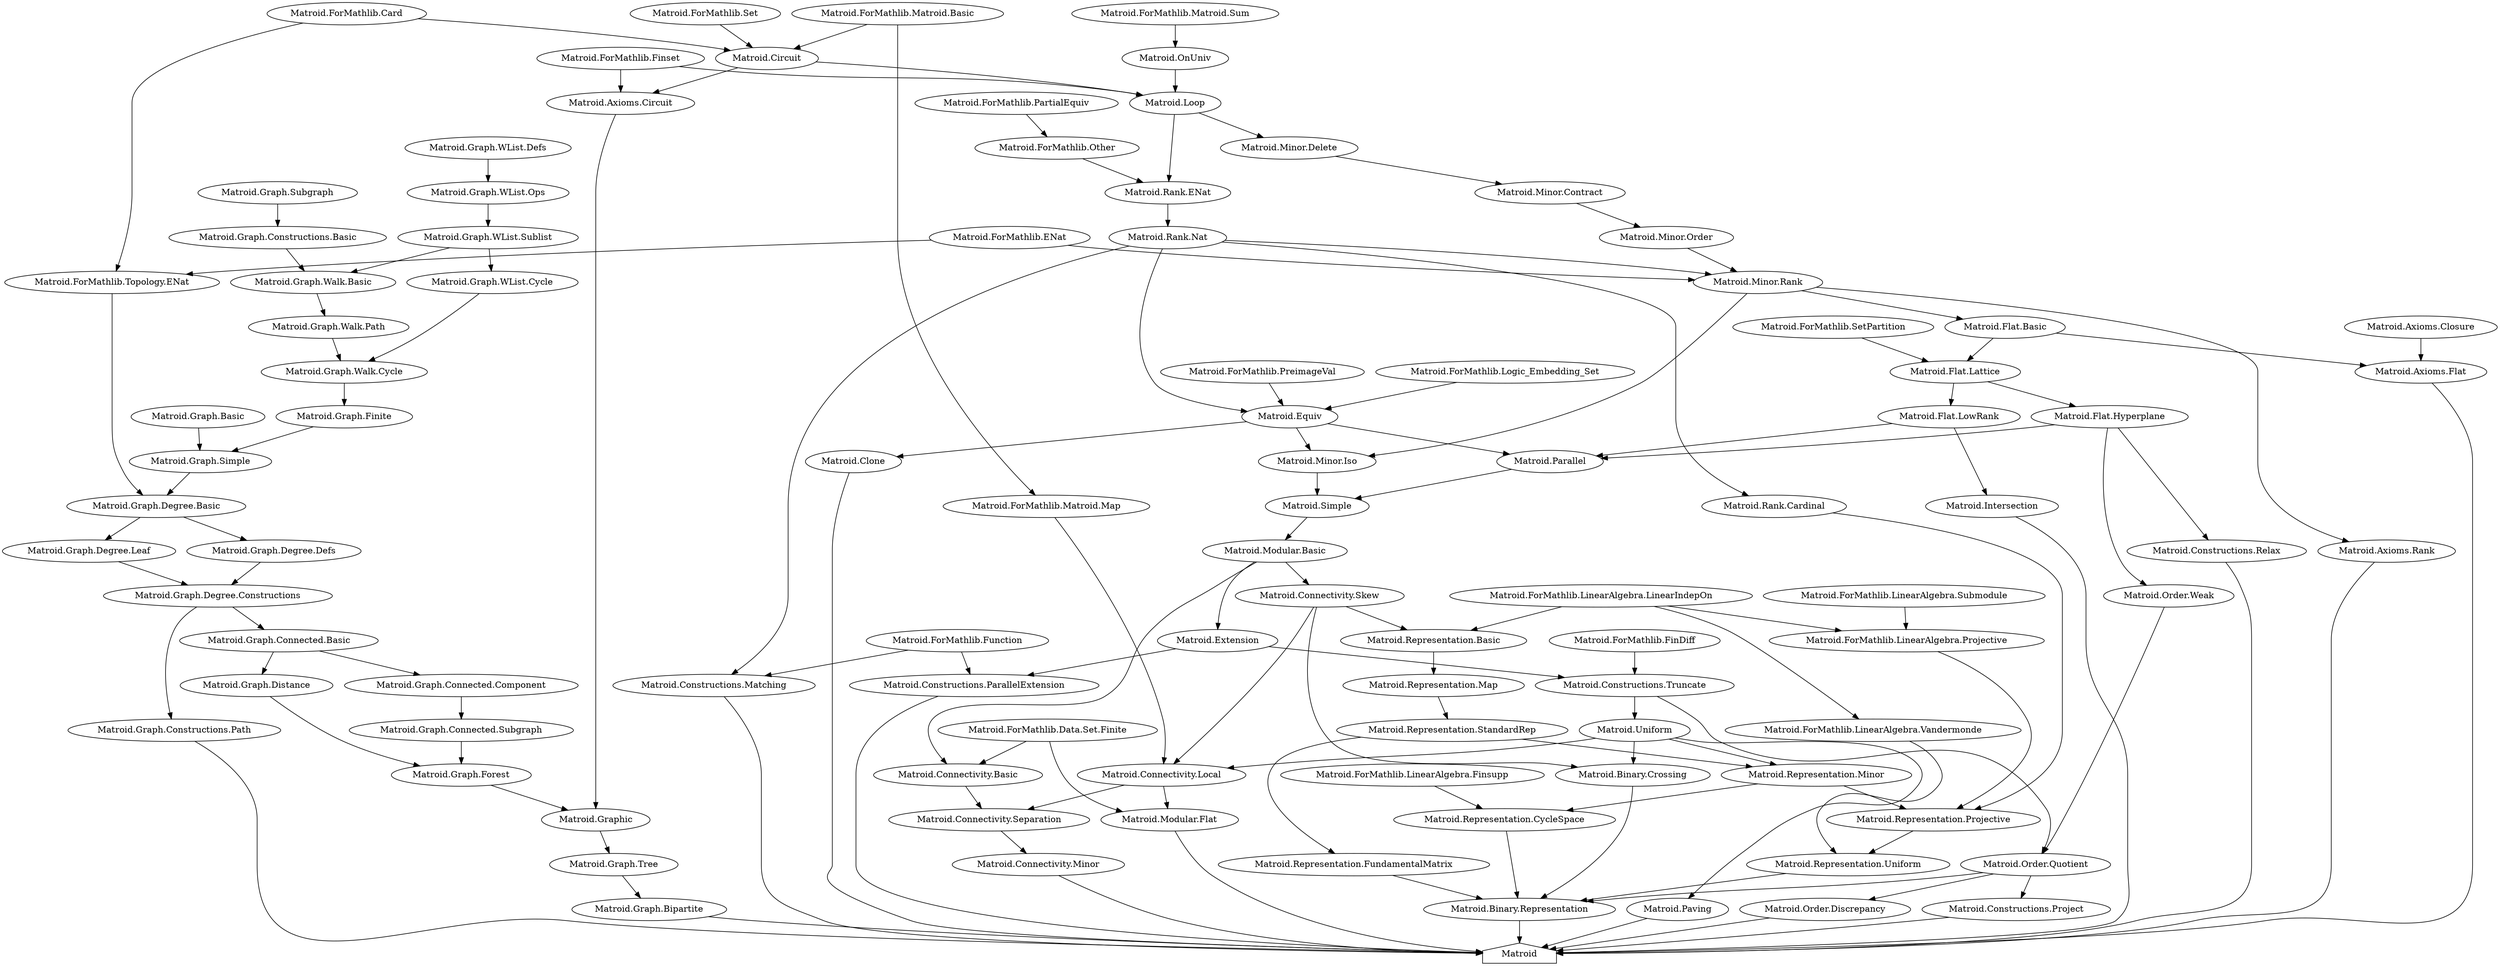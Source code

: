 digraph "import_graph" {
  "Matroid.ForMathlib.Set" [shape=ellipse];
  "Matroid.ForMathlib.Function" [shape=ellipse];
  "Matroid.Constructions.ParallelExtension" [shape=ellipse];
  "Matroid.Extension" -> "Matroid.Constructions.ParallelExtension";
  "Matroid.ForMathlib.Function" -> "Matroid.Constructions.ParallelExtension";
  "Matroid.Constructions.Truncate" [shape=ellipse];
  "Matroid.Extension" -> "Matroid.Constructions.Truncate";
  "Matroid.ForMathlib.FinDiff" -> "Matroid.Constructions.Truncate";
  "Matroid.Loop" [shape=ellipse];
  "Matroid.Circuit" -> "Matroid.Loop";
  "Matroid.ForMathlib.Finset" -> "Matroid.Loop";
  "Matroid.OnUniv" -> "Matroid.Loop";
  "Matroid.Representation.Map" [shape=ellipse];
  "Matroid.Representation.Basic" -> "Matroid.Representation.Map";
  "Matroid.Rank.Cardinal" [shape=ellipse];
  "Matroid.Rank.Nat" -> "Matroid.Rank.Cardinal";
  "Matroid.Graph.Distance" [shape=ellipse];
  "Matroid.Graph.Connected.Basic" -> "Matroid.Graph.Distance";
  "Matroid.Representation.Projective" [shape=ellipse];
  "Matroid.Representation.Minor" -> "Matroid.Representation.Projective";
  "Matroid.Rank.Cardinal" -> "Matroid.Representation.Projective";
  "Matroid.ForMathlib.LinearAlgebra.Projective" -> "Matroid.Representation.Projective";
  "Matroid.Graph.Degree.Defs" [shape=ellipse];
  "Matroid.Graph.Degree.Basic" -> "Matroid.Graph.Degree.Defs";
  "Matroid.Parallel" [shape=ellipse];
  "Matroid.Flat.LowRank" -> "Matroid.Parallel";
  "Matroid.Flat.Hyperplane" -> "Matroid.Parallel";
  "Matroid.Equiv" -> "Matroid.Parallel";
  "Matroid.Connectivity.Separation" [shape=ellipse];
  "Matroid.Connectivity.Basic" -> "Matroid.Connectivity.Separation";
  "Matroid.Connectivity.Local" -> "Matroid.Connectivity.Separation";
  "Matroid.Axioms.Closure" [shape=ellipse];
  "Matroid.ForMathlib.SetPartition" [shape=ellipse];
  "Matroid.Paving" [shape=ellipse];
  "Matroid.Uniform" -> "Matroid.Paving";
  "Matroid.Graph.Degree.Basic" [shape=ellipse];
  "Matroid.Graph.Simple" -> "Matroid.Graph.Degree.Basic";
  "Matroid.ForMathlib.Topology.ENat" -> "Matroid.Graph.Degree.Basic";
  "Matroid.Graph.WList.Defs" [shape=ellipse];
  "Matroid.ForMathlib.Matroid.Map" [shape=ellipse];
  "Matroid.ForMathlib.Matroid.Basic" -> "Matroid.ForMathlib.Matroid.Map";
  "Matroid.Minor.Order" [shape=ellipse];
  "Matroid.Minor.Contract" -> "Matroid.Minor.Order";
  "Matroid.Equiv" [shape=ellipse];
  "Matroid.Rank.Nat" -> "Matroid.Equiv";
  "Matroid.ForMathlib.PreimageVal" -> "Matroid.Equiv";
  "Matroid.ForMathlib.Logic_Embedding_Set" -> "Matroid.Equiv";
  "Matroid.Clone" [shape=ellipse];
  "Matroid.Equiv" -> "Matroid.Clone";
  "Matroid.Graph.WList.Ops" [shape=ellipse];
  "Matroid.Graph.WList.Defs" -> "Matroid.Graph.WList.Ops";
  "Matroid.Graph.Basic" [shape=ellipse];
  "Matroid.Constructions.Relax" [shape=ellipse];
  "Matroid.Flat.Hyperplane" -> "Matroid.Constructions.Relax";
  "Matroid.Minor.Iso" [shape=ellipse];
  "Matroid.Minor.Rank" -> "Matroid.Minor.Iso";
  "Matroid.Equiv" -> "Matroid.Minor.Iso";
  "Matroid.ForMathlib.Logic_Embedding_Set" [shape=ellipse];
  "Matroid.ForMathlib.PreimageVal" [shape=ellipse];
  "Matroid.Intersection" [shape=ellipse];
  "Matroid.Flat.LowRank" -> "Matroid.Intersection";
  "Matroid.Graph.Finite" [shape=ellipse];
  "Matroid.Graph.Walk.Cycle" -> "Matroid.Graph.Finite";
  "Matroid.ForMathlib.Matroid.Basic" [shape=ellipse];
  "Matroid.Representation.Basic" [shape=ellipse];
  "Matroid.Connectivity.Skew" -> "Matroid.Representation.Basic";
  "Matroid.ForMathlib.LinearAlgebra.LinearIndepOn" -> "Matroid.Representation.Basic";
  "Matroid.Extension" [shape=ellipse];
  "Matroid.Modular.Basic" -> "Matroid.Extension";
  "Matroid.Modular.Flat" [shape=ellipse];
  "Matroid.Connectivity.Local" -> "Matroid.Modular.Flat";
  "Matroid.ForMathlib.Data.Set.Finite" -> "Matroid.Modular.Flat";
  "Matroid.ForMathlib.LinearAlgebra.LinearIndepOn" [shape=ellipse];
  "Matroid.ForMathlib.ENat" [shape=ellipse];
  "Matroid.Representation.Minor" [shape=ellipse];
  "Matroid.Representation.StandardRep" -> "Matroid.Representation.Minor";
  "Matroid.Uniform" -> "Matroid.Representation.Minor";
  "Matroid.Graph.Walk.Path" [shape=ellipse];
  "Matroid.Graph.Walk.Basic" -> "Matroid.Graph.Walk.Path";
  "Matroid.Connectivity.Basic" [shape=ellipse];
  "Matroid.Modular.Basic" -> "Matroid.Connectivity.Basic";
  "Matroid.ForMathlib.Data.Set.Finite" -> "Matroid.Connectivity.Basic";
  "Matroid.Flat.Hyperplane" [shape=ellipse];
  "Matroid.Flat.Lattice" -> "Matroid.Flat.Hyperplane";
  "Matroid.Connectivity.Skew" [shape=ellipse];
  "Matroid.Modular.Basic" -> "Matroid.Connectivity.Skew";
  "Matroid.Flat.LowRank" [shape=ellipse];
  "Matroid.Flat.Lattice" -> "Matroid.Flat.LowRank";
  "Matroid.Order.Discrepancy" [shape=ellipse];
  "Matroid.Order.Quotient" -> "Matroid.Order.Discrepancy";
  "Matroid.Representation.CycleSpace" [shape=ellipse];
  "Matroid.Representation.Minor" -> "Matroid.Representation.CycleSpace";
  "Matroid.ForMathlib.LinearAlgebra.Finsupp" -> "Matroid.Representation.CycleSpace";
  "Matroid.Graph.Degree.Constructions" [shape=ellipse];
  "Matroid.Graph.Degree.Defs" -> "Matroid.Graph.Degree.Constructions";
  "Matroid.Graph.Degree.Leaf" -> "Matroid.Graph.Degree.Constructions";
  "Matroid.ForMathlib.FinDiff" [shape=ellipse];
  "Matroid.Minor.Rank" [shape=ellipse];
  "Matroid.Minor.Order" -> "Matroid.Minor.Rank";
  "Matroid.Rank.Nat" -> "Matroid.Minor.Rank";
  "Matroid.ForMathlib.ENat" -> "Matroid.Minor.Rank";
  "Matroid.Order.Weak" [shape=ellipse];
  "Matroid.Flat.Hyperplane" -> "Matroid.Order.Weak";
  "Matroid.Uniform" [shape=ellipse];
  "Matroid.Constructions.Truncate" -> "Matroid.Uniform";
  "Matroid.Graph.Tree" [shape=ellipse];
  "Matroid.Graphic" -> "Matroid.Graph.Tree";
  "Matroid.ForMathlib.Finset" [shape=ellipse];
  "Matroid.ForMathlib.Other" [shape=ellipse];
  "Matroid.ForMathlib.PartialEquiv" -> "Matroid.ForMathlib.Other";
  "Matroid.Connectivity.Local" [shape=ellipse];
  "Matroid.Connectivity.Skew" -> "Matroid.Connectivity.Local";
  "Matroid.ForMathlib.Matroid.Map" -> "Matroid.Connectivity.Local";
  "Matroid.Uniform" -> "Matroid.Connectivity.Local";
  "Matroid.Binary.Crossing" [shape=ellipse];
  "Matroid.Uniform" -> "Matroid.Binary.Crossing";
  "Matroid.Connectivity.Skew" -> "Matroid.Binary.Crossing";
  "Matroid.ForMathlib.Data.Set.Finite" [shape=ellipse];
  "Matroid.Constructions.Matching" [shape=ellipse];
  "Matroid.ForMathlib.Function" -> "Matroid.Constructions.Matching";
  "Matroid.Rank.Nat" -> "Matroid.Constructions.Matching";
  "Matroid.Graph.WList.Cycle" [shape=ellipse];
  "Matroid.Graph.WList.Sublist" -> "Matroid.Graph.WList.Cycle";
  "Matroid.ForMathlib.LinearAlgebra.Finsupp" [shape=ellipse];
  "Matroid.ForMathlib.Matroid.Sum" [shape=ellipse];
  "Matroid.Graph.Constructions.Path" [shape=ellipse];
  "Matroid.Graph.Degree.Constructions" -> "Matroid.Graph.Constructions.Path";
  "Matroid.ForMathlib.Card" [shape=ellipse];
  "Matroid.Graph.Subgraph" [shape=ellipse];
  "Matroid.Graph.Connected.Basic" [shape=ellipse];
  "Matroid.Graph.Degree.Constructions" -> "Matroid.Graph.Connected.Basic";
  "Matroid.ForMathlib.LinearAlgebra.Vandermonde" [shape=ellipse];
  "Matroid.ForMathlib.LinearAlgebra.LinearIndepOn" -> "Matroid.ForMathlib.LinearAlgebra.Vandermonde";
  "Matroid.Rank.ENat" [shape=ellipse];
  "Matroid.Loop" -> "Matroid.Rank.ENat";
  "Matroid.ForMathlib.Other" -> "Matroid.Rank.ENat";
  "Matroid.Flat.Lattice" [shape=ellipse];
  "Matroid.Flat.Basic" -> "Matroid.Flat.Lattice";
  "Matroid.ForMathlib.SetPartition" -> "Matroid.Flat.Lattice";
  "Matroid.Order.Quotient" [shape=ellipse];
  "Matroid.Order.Weak" -> "Matroid.Order.Quotient";
  "Matroid.Constructions.Truncate" -> "Matroid.Order.Quotient";
  "Matroid.Flat.Basic" [shape=ellipse];
  "Matroid.Minor.Rank" -> "Matroid.Flat.Basic";
  "Matroid.Axioms.Circuit" [shape=ellipse];
  "Matroid.ForMathlib.Finset" -> "Matroid.Axioms.Circuit";
  "Matroid.Circuit" -> "Matroid.Axioms.Circuit";
  "Matroid.ForMathlib.Topology.ENat" [shape=ellipse];
  "Matroid.ForMathlib.ENat" -> "Matroid.ForMathlib.Topology.ENat";
  "Matroid.ForMathlib.Card" -> "Matroid.ForMathlib.Topology.ENat";
  "Matroid.ForMathlib.PartialEquiv" [shape=ellipse];
  "Matroid.Graph.WList.Sublist" [shape=ellipse];
  "Matroid.Graph.WList.Ops" -> "Matroid.Graph.WList.Sublist";
  "Matroid.Constructions.Project" [shape=ellipse];
  "Matroid.Order.Quotient" -> "Matroid.Constructions.Project";
  "Matroid.Graph.Forest" [shape=ellipse];
  "Matroid.Graph.Distance" -> "Matroid.Graph.Forest";
  "Matroid.Graph.Connected.Subgraph" -> "Matroid.Graph.Forest";
  "Matroid.Circuit" [shape=ellipse];
  "Matroid.ForMathlib.Card" -> "Matroid.Circuit";
  "Matroid.ForMathlib.Matroid.Basic" -> "Matroid.Circuit";
  "Matroid.ForMathlib.Set" -> "Matroid.Circuit";
  "Matroid.Graphic" [shape=ellipse];
  "Matroid.Axioms.Circuit" -> "Matroid.Graphic";
  "Matroid.Graph.Forest" -> "Matroid.Graphic";
  "Matroid.Representation.Uniform" [shape=ellipse];
  "Matroid.Representation.Projective" -> "Matroid.Representation.Uniform";
  "Matroid.ForMathlib.LinearAlgebra.Vandermonde" -> "Matroid.Representation.Uniform";
  "Matroid.Graph.Connected.Subgraph" [shape=ellipse];
  "Matroid.Graph.Connected.Component" -> "Matroid.Graph.Connected.Subgraph";
  "Matroid.Minor.Contract" [shape=ellipse];
  "Matroid.Minor.Delete" -> "Matroid.Minor.Contract";
  "Matroid.Minor.Delete" [shape=ellipse];
  "Matroid.Loop" -> "Matroid.Minor.Delete";
  "Matroid.Modular.Basic" [shape=ellipse];
  "Matroid.Simple" -> "Matroid.Modular.Basic";
  "Matroid.Rank.Nat" [shape=ellipse];
  "Matroid.Rank.ENat" -> "Matroid.Rank.Nat";
  "Matroid.Graph.Walk.Cycle" [shape=ellipse];
  "Matroid.Graph.Walk.Path" -> "Matroid.Graph.Walk.Cycle";
  "Matroid.Graph.WList.Cycle" -> "Matroid.Graph.Walk.Cycle";
  "Matroid.Connectivity.Minor" [shape=ellipse];
  "Matroid.Connectivity.Separation" -> "Matroid.Connectivity.Minor";
  "Matroid.Graph.Connected.Component" [shape=ellipse];
  "Matroid.Graph.Connected.Basic" -> "Matroid.Graph.Connected.Component";
  "Matroid.Simple" [shape=ellipse];
  "Matroid.Parallel" -> "Matroid.Simple";
  "Matroid.Minor.Iso" -> "Matroid.Simple";
  "Matroid.Representation.FundamentalMatrix" [shape=ellipse];
  "Matroid.Representation.StandardRep" -> "Matroid.Representation.FundamentalMatrix";
  "Matroid.Representation.StandardRep" [shape=ellipse];
  "Matroid.Representation.Map" -> "Matroid.Representation.StandardRep";
  "Matroid" [shape=house];
  "Matroid.Axioms.Flat" -> "Matroid";
  "Matroid.Axioms.Rank" -> "Matroid";
  "Matroid.Binary.Representation" -> "Matroid";
  "Matroid.Clone" -> "Matroid";
  "Matroid.Connectivity.Minor" -> "Matroid";
  "Matroid.Constructions.Matching" -> "Matroid";
  "Matroid.Constructions.ParallelExtension" -> "Matroid";
  "Matroid.Constructions.Project" -> "Matroid";
  "Matroid.Constructions.Relax" -> "Matroid";
  "Matroid.Graph.Bipartite" -> "Matroid";
  "Matroid.Graph.Constructions.Path" -> "Matroid";
  "Matroid.Intersection" -> "Matroid";
  "Matroid.Modular.Flat" -> "Matroid";
  "Matroid.Order.Discrepancy" -> "Matroid";
  "Matroid.Paving" -> "Matroid";
  "Matroid.Binary.Representation" [shape=ellipse];
  "Matroid.Representation.Uniform" -> "Matroid.Binary.Representation";
  "Matroid.Representation.FundamentalMatrix" -> "Matroid.Binary.Representation";
  "Matroid.Representation.CycleSpace" -> "Matroid.Binary.Representation";
  "Matroid.Binary.Crossing" -> "Matroid.Binary.Representation";
  "Matroid.Order.Quotient" -> "Matroid.Binary.Representation";
  "Matroid.Axioms.Flat" [shape=ellipse];
  "Matroid.Axioms.Closure" -> "Matroid.Axioms.Flat";
  "Matroid.Flat.Basic" -> "Matroid.Axioms.Flat";
  "Matroid.ForMathlib.LinearAlgebra.Projective" [shape=ellipse];
  "Matroid.ForMathlib.LinearAlgebra.LinearIndepOn" -> "Matroid.ForMathlib.LinearAlgebra.Projective";
  "Matroid.ForMathlib.LinearAlgebra.Submodule" -> "Matroid.ForMathlib.LinearAlgebra.Projective";
  "Matroid.OnUniv" [shape=ellipse];
  "Matroid.ForMathlib.Matroid.Sum" -> "Matroid.OnUniv";
  "Matroid.Graph.Bipartite" [shape=ellipse];
  "Matroid.Graph.Tree" -> "Matroid.Graph.Bipartite";
  "Matroid.Graph.Constructions.Basic" [shape=ellipse];
  "Matroid.Graph.Subgraph" -> "Matroid.Graph.Constructions.Basic";
  "Matroid.Graph.Walk.Basic" [shape=ellipse];
  "Matroid.Graph.WList.Sublist" -> "Matroid.Graph.Walk.Basic";
  "Matroid.Graph.Constructions.Basic" -> "Matroid.Graph.Walk.Basic";
  "Matroid.Graph.Simple" [shape=ellipse];
  "Matroid.Graph.Finite" -> "Matroid.Graph.Simple";
  "Matroid.Graph.Basic" -> "Matroid.Graph.Simple";
  "Matroid.ForMathlib.LinearAlgebra.Submodule" [shape=ellipse];
  "Matroid.Graph.Degree.Leaf" [shape=ellipse];
  "Matroid.Graph.Degree.Basic" -> "Matroid.Graph.Degree.Leaf";
  "Matroid.Axioms.Rank" [shape=ellipse];
  "Matroid.Minor.Rank" -> "Matroid.Axioms.Rank";
}